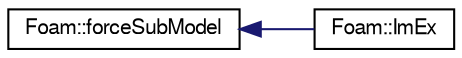 digraph "Graphical Class Hierarchy"
{
  edge [fontname="FreeSans",fontsize="10",labelfontname="FreeSans",labelfontsize="10"];
  node [fontname="FreeSans",fontsize="10",shape=record];
  rankdir="LR";
  Node1 [label="Foam::forceSubModel",height=0.2,width=0.4,color="black", fillcolor="white", style="filled",URL="$classFoam_1_1forceSubModel.html"];
  Node1 -> Node2 [dir="back",color="midnightblue",fontsize="10",style="solid",fontname="FreeSans"];
  Node2 [label="Foam::ImEx",height=0.2,width=0.4,color="black", fillcolor="white", style="filled",URL="$classFoam_1_1ImEx.html"];
}
